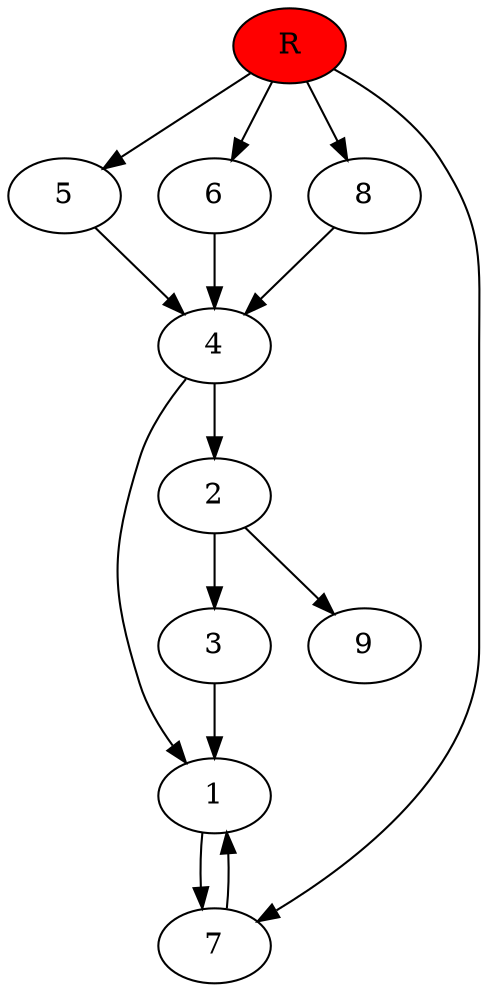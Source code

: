 digraph prb76526 {
	1
	2
	3
	4
	5
	6
	7
	8
	R [fillcolor="#ff0000" style=filled]
	1 -> 7
	2 -> 3
	2 -> 9
	3 -> 1
	4 -> 1
	4 -> 2
	5 -> 4
	6 -> 4
	7 -> 1
	8 -> 4
	R -> 5
	R -> 6
	R -> 7
	R -> 8
}
